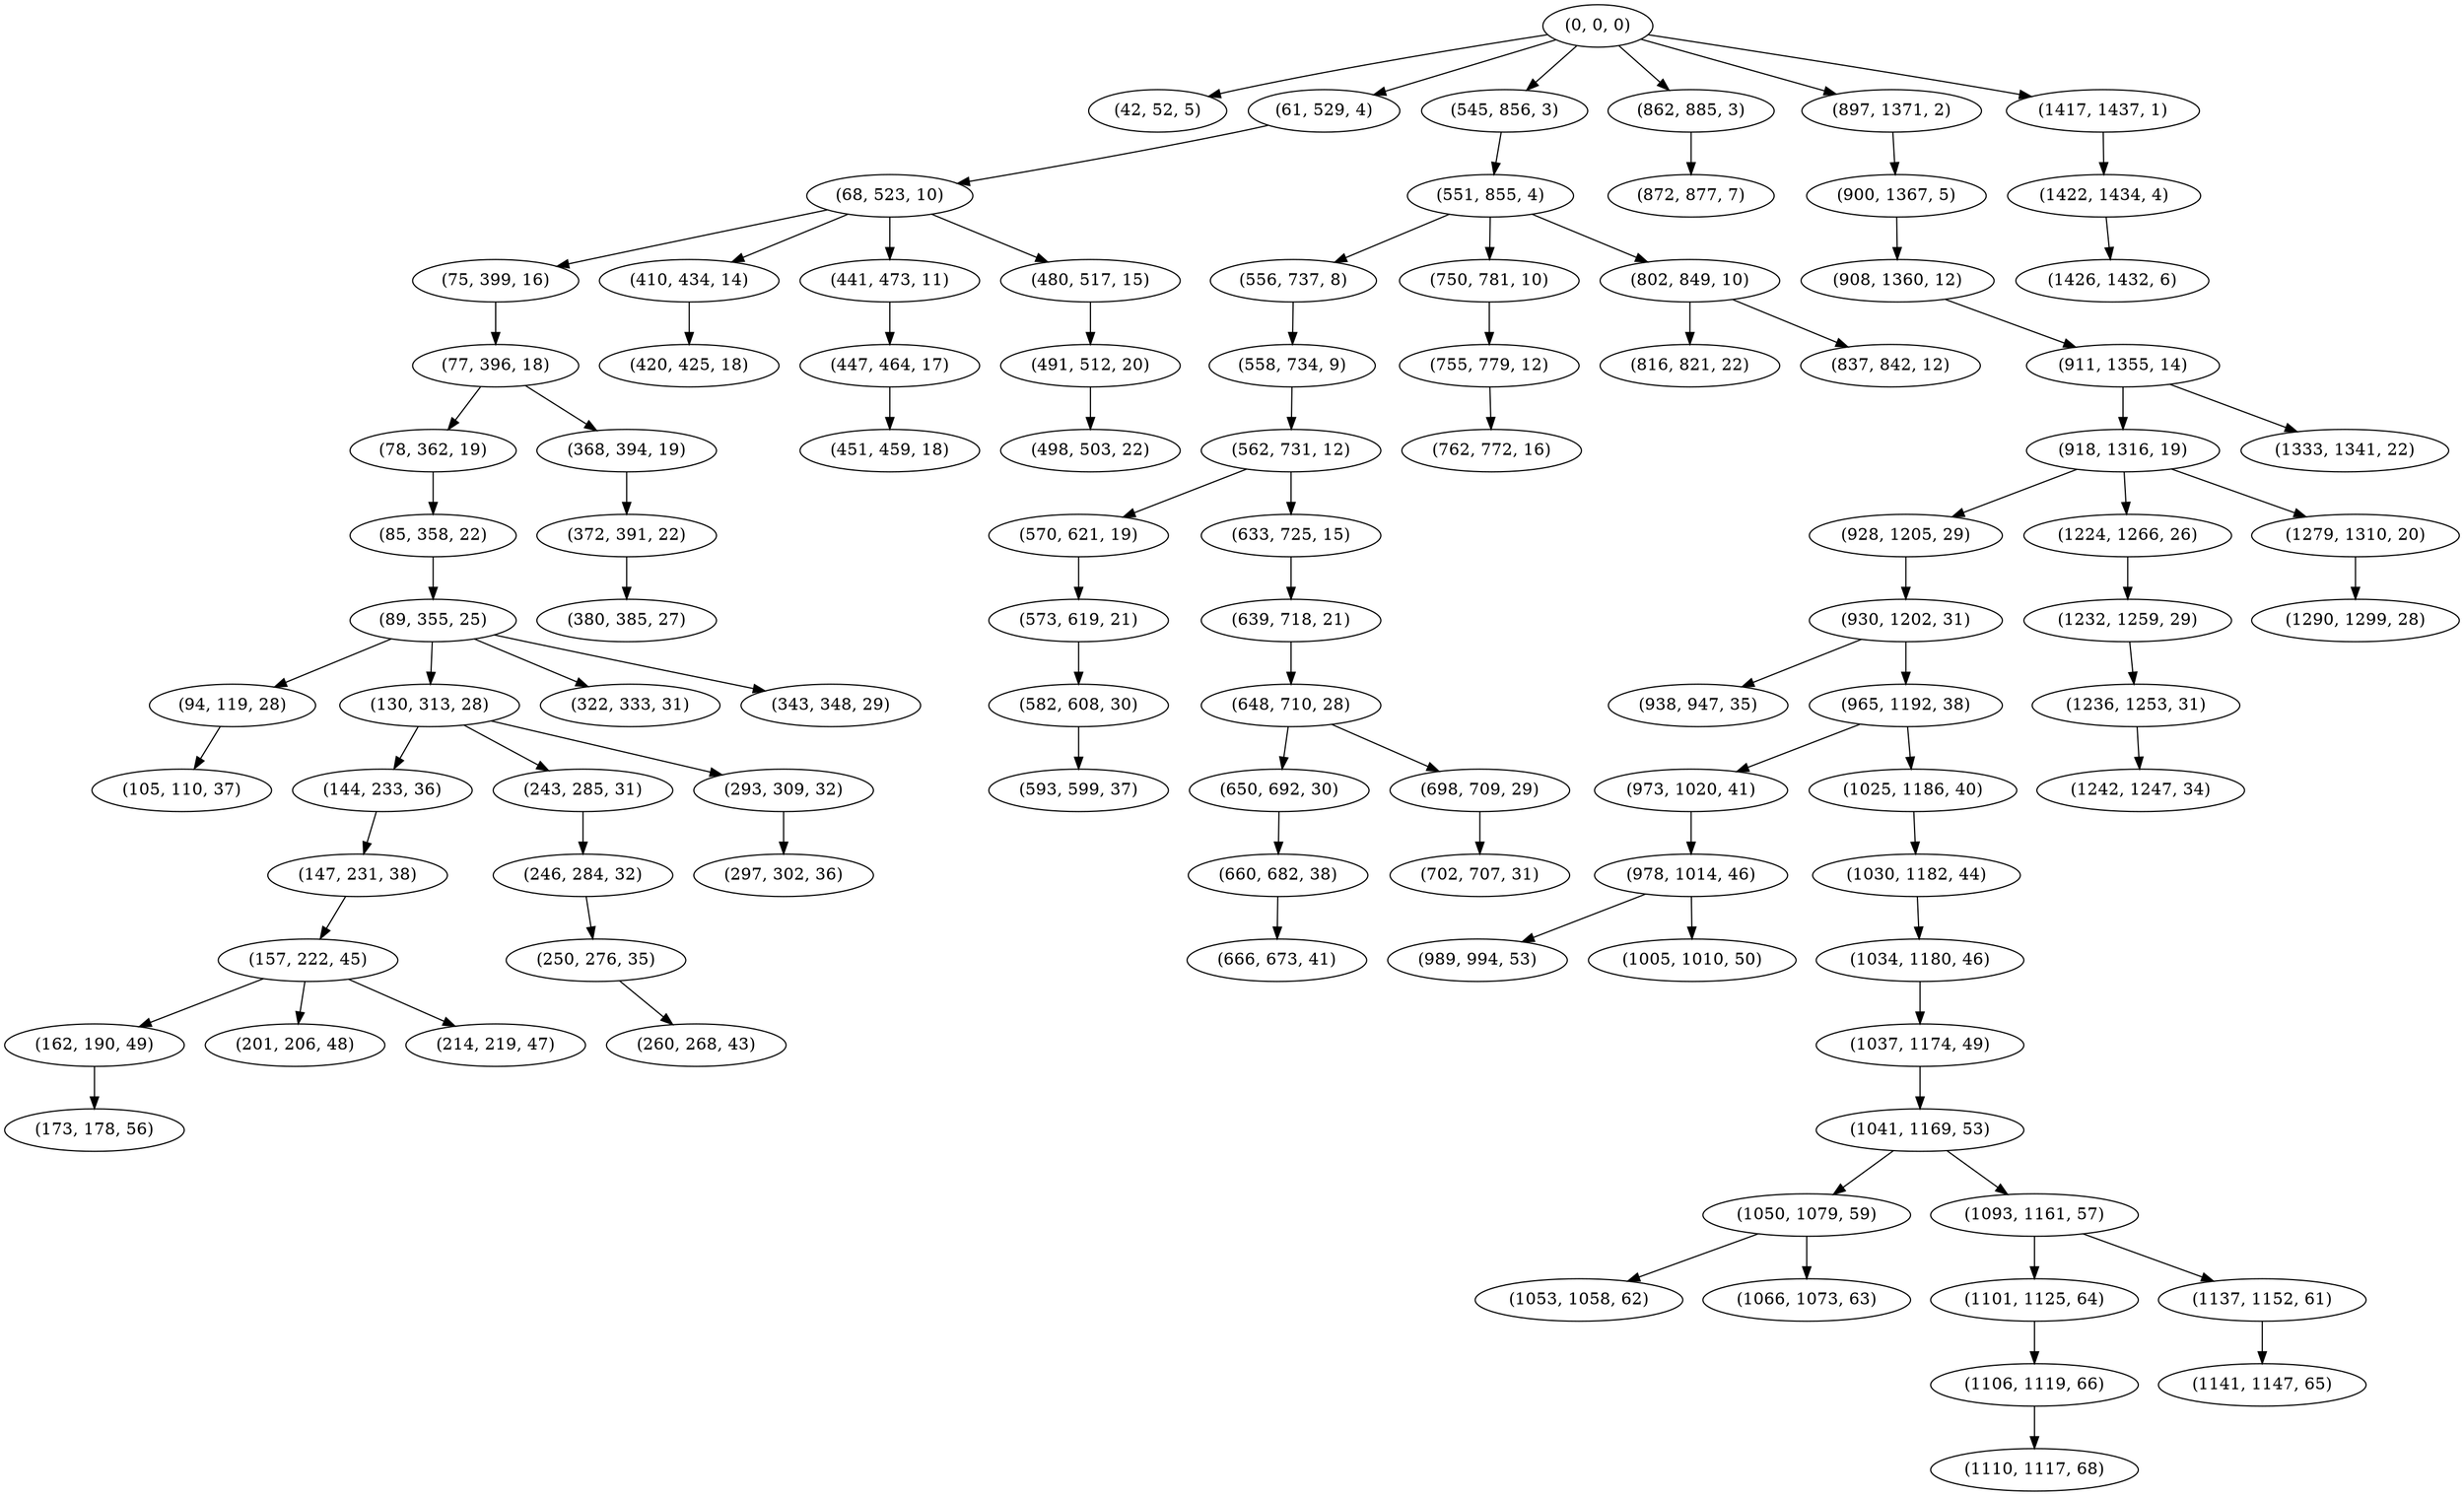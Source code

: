 digraph tree {
    "(0, 0, 0)";
    "(42, 52, 5)";
    "(61, 529, 4)";
    "(68, 523, 10)";
    "(75, 399, 16)";
    "(77, 396, 18)";
    "(78, 362, 19)";
    "(85, 358, 22)";
    "(89, 355, 25)";
    "(94, 119, 28)";
    "(105, 110, 37)";
    "(130, 313, 28)";
    "(144, 233, 36)";
    "(147, 231, 38)";
    "(157, 222, 45)";
    "(162, 190, 49)";
    "(173, 178, 56)";
    "(201, 206, 48)";
    "(214, 219, 47)";
    "(243, 285, 31)";
    "(246, 284, 32)";
    "(250, 276, 35)";
    "(260, 268, 43)";
    "(293, 309, 32)";
    "(297, 302, 36)";
    "(322, 333, 31)";
    "(343, 348, 29)";
    "(368, 394, 19)";
    "(372, 391, 22)";
    "(380, 385, 27)";
    "(410, 434, 14)";
    "(420, 425, 18)";
    "(441, 473, 11)";
    "(447, 464, 17)";
    "(451, 459, 18)";
    "(480, 517, 15)";
    "(491, 512, 20)";
    "(498, 503, 22)";
    "(545, 856, 3)";
    "(551, 855, 4)";
    "(556, 737, 8)";
    "(558, 734, 9)";
    "(562, 731, 12)";
    "(570, 621, 19)";
    "(573, 619, 21)";
    "(582, 608, 30)";
    "(593, 599, 37)";
    "(633, 725, 15)";
    "(639, 718, 21)";
    "(648, 710, 28)";
    "(650, 692, 30)";
    "(660, 682, 38)";
    "(666, 673, 41)";
    "(698, 709, 29)";
    "(702, 707, 31)";
    "(750, 781, 10)";
    "(755, 779, 12)";
    "(762, 772, 16)";
    "(802, 849, 10)";
    "(816, 821, 22)";
    "(837, 842, 12)";
    "(862, 885, 3)";
    "(872, 877, 7)";
    "(897, 1371, 2)";
    "(900, 1367, 5)";
    "(908, 1360, 12)";
    "(911, 1355, 14)";
    "(918, 1316, 19)";
    "(928, 1205, 29)";
    "(930, 1202, 31)";
    "(938, 947, 35)";
    "(965, 1192, 38)";
    "(973, 1020, 41)";
    "(978, 1014, 46)";
    "(989, 994, 53)";
    "(1005, 1010, 50)";
    "(1025, 1186, 40)";
    "(1030, 1182, 44)";
    "(1034, 1180, 46)";
    "(1037, 1174, 49)";
    "(1041, 1169, 53)";
    "(1050, 1079, 59)";
    "(1053, 1058, 62)";
    "(1066, 1073, 63)";
    "(1093, 1161, 57)";
    "(1101, 1125, 64)";
    "(1106, 1119, 66)";
    "(1110, 1117, 68)";
    "(1137, 1152, 61)";
    "(1141, 1147, 65)";
    "(1224, 1266, 26)";
    "(1232, 1259, 29)";
    "(1236, 1253, 31)";
    "(1242, 1247, 34)";
    "(1279, 1310, 20)";
    "(1290, 1299, 28)";
    "(1333, 1341, 22)";
    "(1417, 1437, 1)";
    "(1422, 1434, 4)";
    "(1426, 1432, 6)";
    "(0, 0, 0)" -> "(42, 52, 5)";
    "(0, 0, 0)" -> "(61, 529, 4)";
    "(0, 0, 0)" -> "(545, 856, 3)";
    "(0, 0, 0)" -> "(862, 885, 3)";
    "(0, 0, 0)" -> "(897, 1371, 2)";
    "(0, 0, 0)" -> "(1417, 1437, 1)";
    "(61, 529, 4)" -> "(68, 523, 10)";
    "(68, 523, 10)" -> "(75, 399, 16)";
    "(68, 523, 10)" -> "(410, 434, 14)";
    "(68, 523, 10)" -> "(441, 473, 11)";
    "(68, 523, 10)" -> "(480, 517, 15)";
    "(75, 399, 16)" -> "(77, 396, 18)";
    "(77, 396, 18)" -> "(78, 362, 19)";
    "(77, 396, 18)" -> "(368, 394, 19)";
    "(78, 362, 19)" -> "(85, 358, 22)";
    "(85, 358, 22)" -> "(89, 355, 25)";
    "(89, 355, 25)" -> "(94, 119, 28)";
    "(89, 355, 25)" -> "(130, 313, 28)";
    "(89, 355, 25)" -> "(322, 333, 31)";
    "(89, 355, 25)" -> "(343, 348, 29)";
    "(94, 119, 28)" -> "(105, 110, 37)";
    "(130, 313, 28)" -> "(144, 233, 36)";
    "(130, 313, 28)" -> "(243, 285, 31)";
    "(130, 313, 28)" -> "(293, 309, 32)";
    "(144, 233, 36)" -> "(147, 231, 38)";
    "(147, 231, 38)" -> "(157, 222, 45)";
    "(157, 222, 45)" -> "(162, 190, 49)";
    "(157, 222, 45)" -> "(201, 206, 48)";
    "(157, 222, 45)" -> "(214, 219, 47)";
    "(162, 190, 49)" -> "(173, 178, 56)";
    "(243, 285, 31)" -> "(246, 284, 32)";
    "(246, 284, 32)" -> "(250, 276, 35)";
    "(250, 276, 35)" -> "(260, 268, 43)";
    "(293, 309, 32)" -> "(297, 302, 36)";
    "(368, 394, 19)" -> "(372, 391, 22)";
    "(372, 391, 22)" -> "(380, 385, 27)";
    "(410, 434, 14)" -> "(420, 425, 18)";
    "(441, 473, 11)" -> "(447, 464, 17)";
    "(447, 464, 17)" -> "(451, 459, 18)";
    "(480, 517, 15)" -> "(491, 512, 20)";
    "(491, 512, 20)" -> "(498, 503, 22)";
    "(545, 856, 3)" -> "(551, 855, 4)";
    "(551, 855, 4)" -> "(556, 737, 8)";
    "(551, 855, 4)" -> "(750, 781, 10)";
    "(551, 855, 4)" -> "(802, 849, 10)";
    "(556, 737, 8)" -> "(558, 734, 9)";
    "(558, 734, 9)" -> "(562, 731, 12)";
    "(562, 731, 12)" -> "(570, 621, 19)";
    "(562, 731, 12)" -> "(633, 725, 15)";
    "(570, 621, 19)" -> "(573, 619, 21)";
    "(573, 619, 21)" -> "(582, 608, 30)";
    "(582, 608, 30)" -> "(593, 599, 37)";
    "(633, 725, 15)" -> "(639, 718, 21)";
    "(639, 718, 21)" -> "(648, 710, 28)";
    "(648, 710, 28)" -> "(650, 692, 30)";
    "(648, 710, 28)" -> "(698, 709, 29)";
    "(650, 692, 30)" -> "(660, 682, 38)";
    "(660, 682, 38)" -> "(666, 673, 41)";
    "(698, 709, 29)" -> "(702, 707, 31)";
    "(750, 781, 10)" -> "(755, 779, 12)";
    "(755, 779, 12)" -> "(762, 772, 16)";
    "(802, 849, 10)" -> "(816, 821, 22)";
    "(802, 849, 10)" -> "(837, 842, 12)";
    "(862, 885, 3)" -> "(872, 877, 7)";
    "(897, 1371, 2)" -> "(900, 1367, 5)";
    "(900, 1367, 5)" -> "(908, 1360, 12)";
    "(908, 1360, 12)" -> "(911, 1355, 14)";
    "(911, 1355, 14)" -> "(918, 1316, 19)";
    "(911, 1355, 14)" -> "(1333, 1341, 22)";
    "(918, 1316, 19)" -> "(928, 1205, 29)";
    "(918, 1316, 19)" -> "(1224, 1266, 26)";
    "(918, 1316, 19)" -> "(1279, 1310, 20)";
    "(928, 1205, 29)" -> "(930, 1202, 31)";
    "(930, 1202, 31)" -> "(938, 947, 35)";
    "(930, 1202, 31)" -> "(965, 1192, 38)";
    "(965, 1192, 38)" -> "(973, 1020, 41)";
    "(965, 1192, 38)" -> "(1025, 1186, 40)";
    "(973, 1020, 41)" -> "(978, 1014, 46)";
    "(978, 1014, 46)" -> "(989, 994, 53)";
    "(978, 1014, 46)" -> "(1005, 1010, 50)";
    "(1025, 1186, 40)" -> "(1030, 1182, 44)";
    "(1030, 1182, 44)" -> "(1034, 1180, 46)";
    "(1034, 1180, 46)" -> "(1037, 1174, 49)";
    "(1037, 1174, 49)" -> "(1041, 1169, 53)";
    "(1041, 1169, 53)" -> "(1050, 1079, 59)";
    "(1041, 1169, 53)" -> "(1093, 1161, 57)";
    "(1050, 1079, 59)" -> "(1053, 1058, 62)";
    "(1050, 1079, 59)" -> "(1066, 1073, 63)";
    "(1093, 1161, 57)" -> "(1101, 1125, 64)";
    "(1093, 1161, 57)" -> "(1137, 1152, 61)";
    "(1101, 1125, 64)" -> "(1106, 1119, 66)";
    "(1106, 1119, 66)" -> "(1110, 1117, 68)";
    "(1137, 1152, 61)" -> "(1141, 1147, 65)";
    "(1224, 1266, 26)" -> "(1232, 1259, 29)";
    "(1232, 1259, 29)" -> "(1236, 1253, 31)";
    "(1236, 1253, 31)" -> "(1242, 1247, 34)";
    "(1279, 1310, 20)" -> "(1290, 1299, 28)";
    "(1417, 1437, 1)" -> "(1422, 1434, 4)";
    "(1422, 1434, 4)" -> "(1426, 1432, 6)";
}

